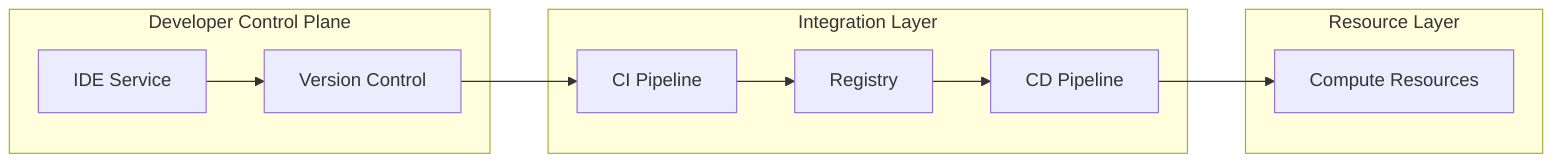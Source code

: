 flowchart LR
    IDE[IDE Service] --> VC[Version Control]
    VC --> CI[CI Pipeline]
    CI --> REG[Registry]
    REG --> CD[CD Pipeline]
    CD --> COMP[Compute Resources]
    
    subgraph "Developer Control Plane"
        IDE
        VC
    end
    
    subgraph "Integration Layer"
        CI
        REG
        CD
    end
    
    subgraph "Resource Layer"
        COMP
    end